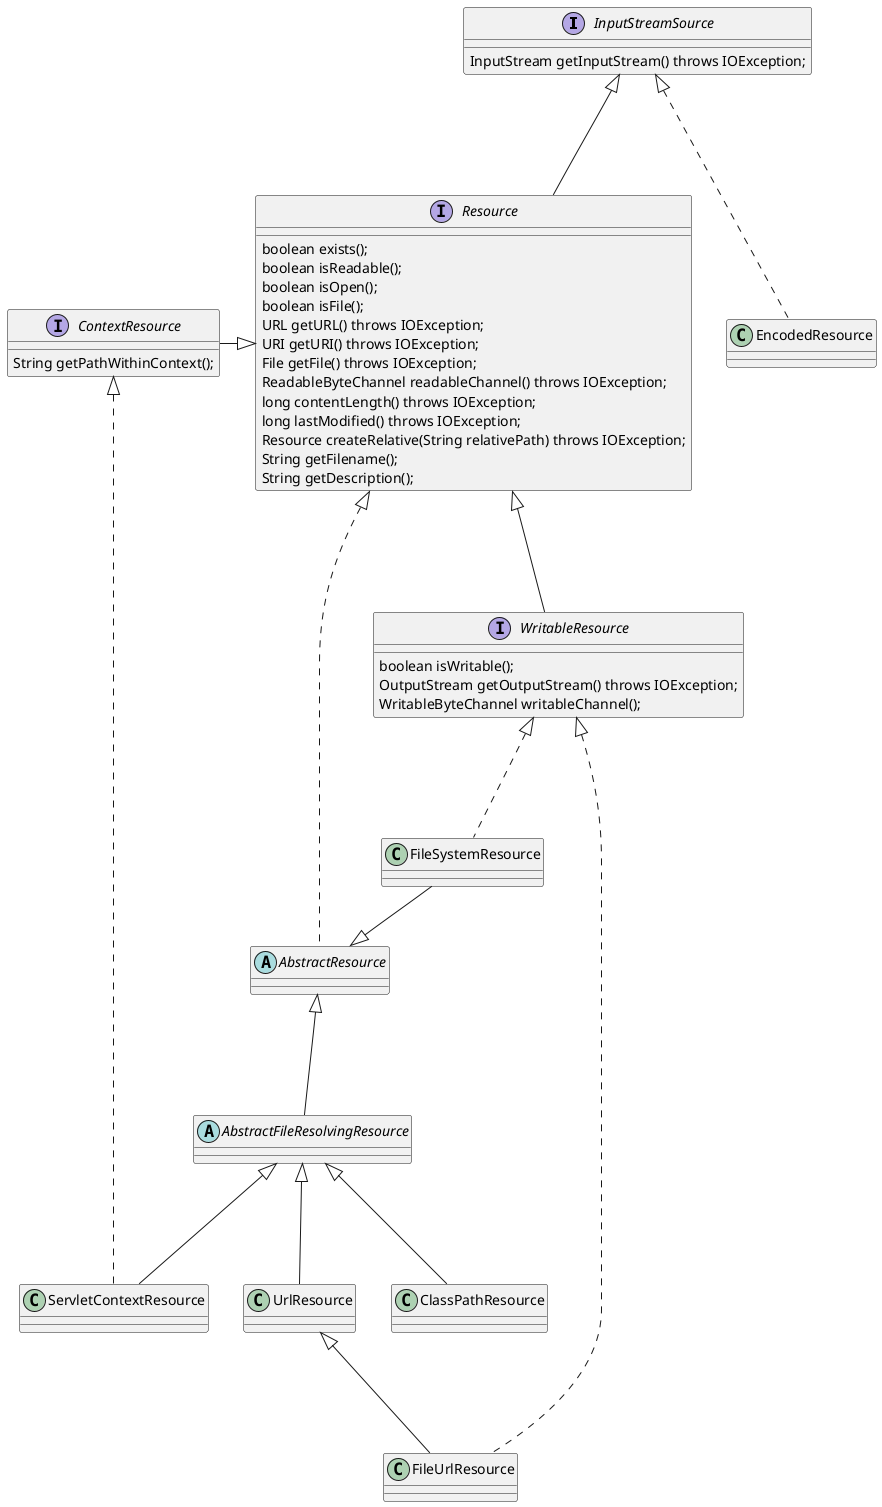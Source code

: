 @startuml

interface InputStreamSource{
    InputStream getInputStream() throws IOException;
}

interface Resource {
    boolean exists();
    boolean isReadable();
    boolean isOpen();
    boolean isFile();
    URL getURL() throws IOException;
    URI getURI() throws IOException;
    File getFile() throws IOException;
    ReadableByteChannel readableChannel() throws IOException;
    long contentLength() throws IOException;
    long lastModified() throws IOException;
    Resource createRelative(String relativePath) throws IOException;
    String getFilename();
    String getDescription();
}

class EncodedResource {
}

abstract AbstractResource {
}

abstract AbstractFileResolvingResource {
}

class ClassPathResource {
}

interface WritableResource {
    boolean isWritable();
    OutputStream getOutputStream() throws IOException;
    WritableByteChannel writableChannel();
}

class UrlResource {
}

class FileUrlResource {
}

interface ContextResource {
    String getPathWithinContext();
}

class FileSystemResource {
}

Resource -up--|> InputStreamSource
EncodedResource -up..|> InputStreamSource
AbstractResource -up..|> Resource
AbstractFileResolvingResource -up--|> AbstractResource
ClassPathResource -up--|> AbstractFileResolvingResource

UrlResource -up--|> AbstractFileResolvingResource

WritableResource -up--|> Resource
FileUrlResource -up--|> UrlResource
FileUrlResource -up..|> WritableResource

ContextResource -right--|> Resource

ServletContextResource -up..|> ContextResource
ServletContextResource -up--|> AbstractFileResolvingResource

FileSystemResource -up..|> WritableResource
FileSystemResource --|> AbstractResource


@enduml